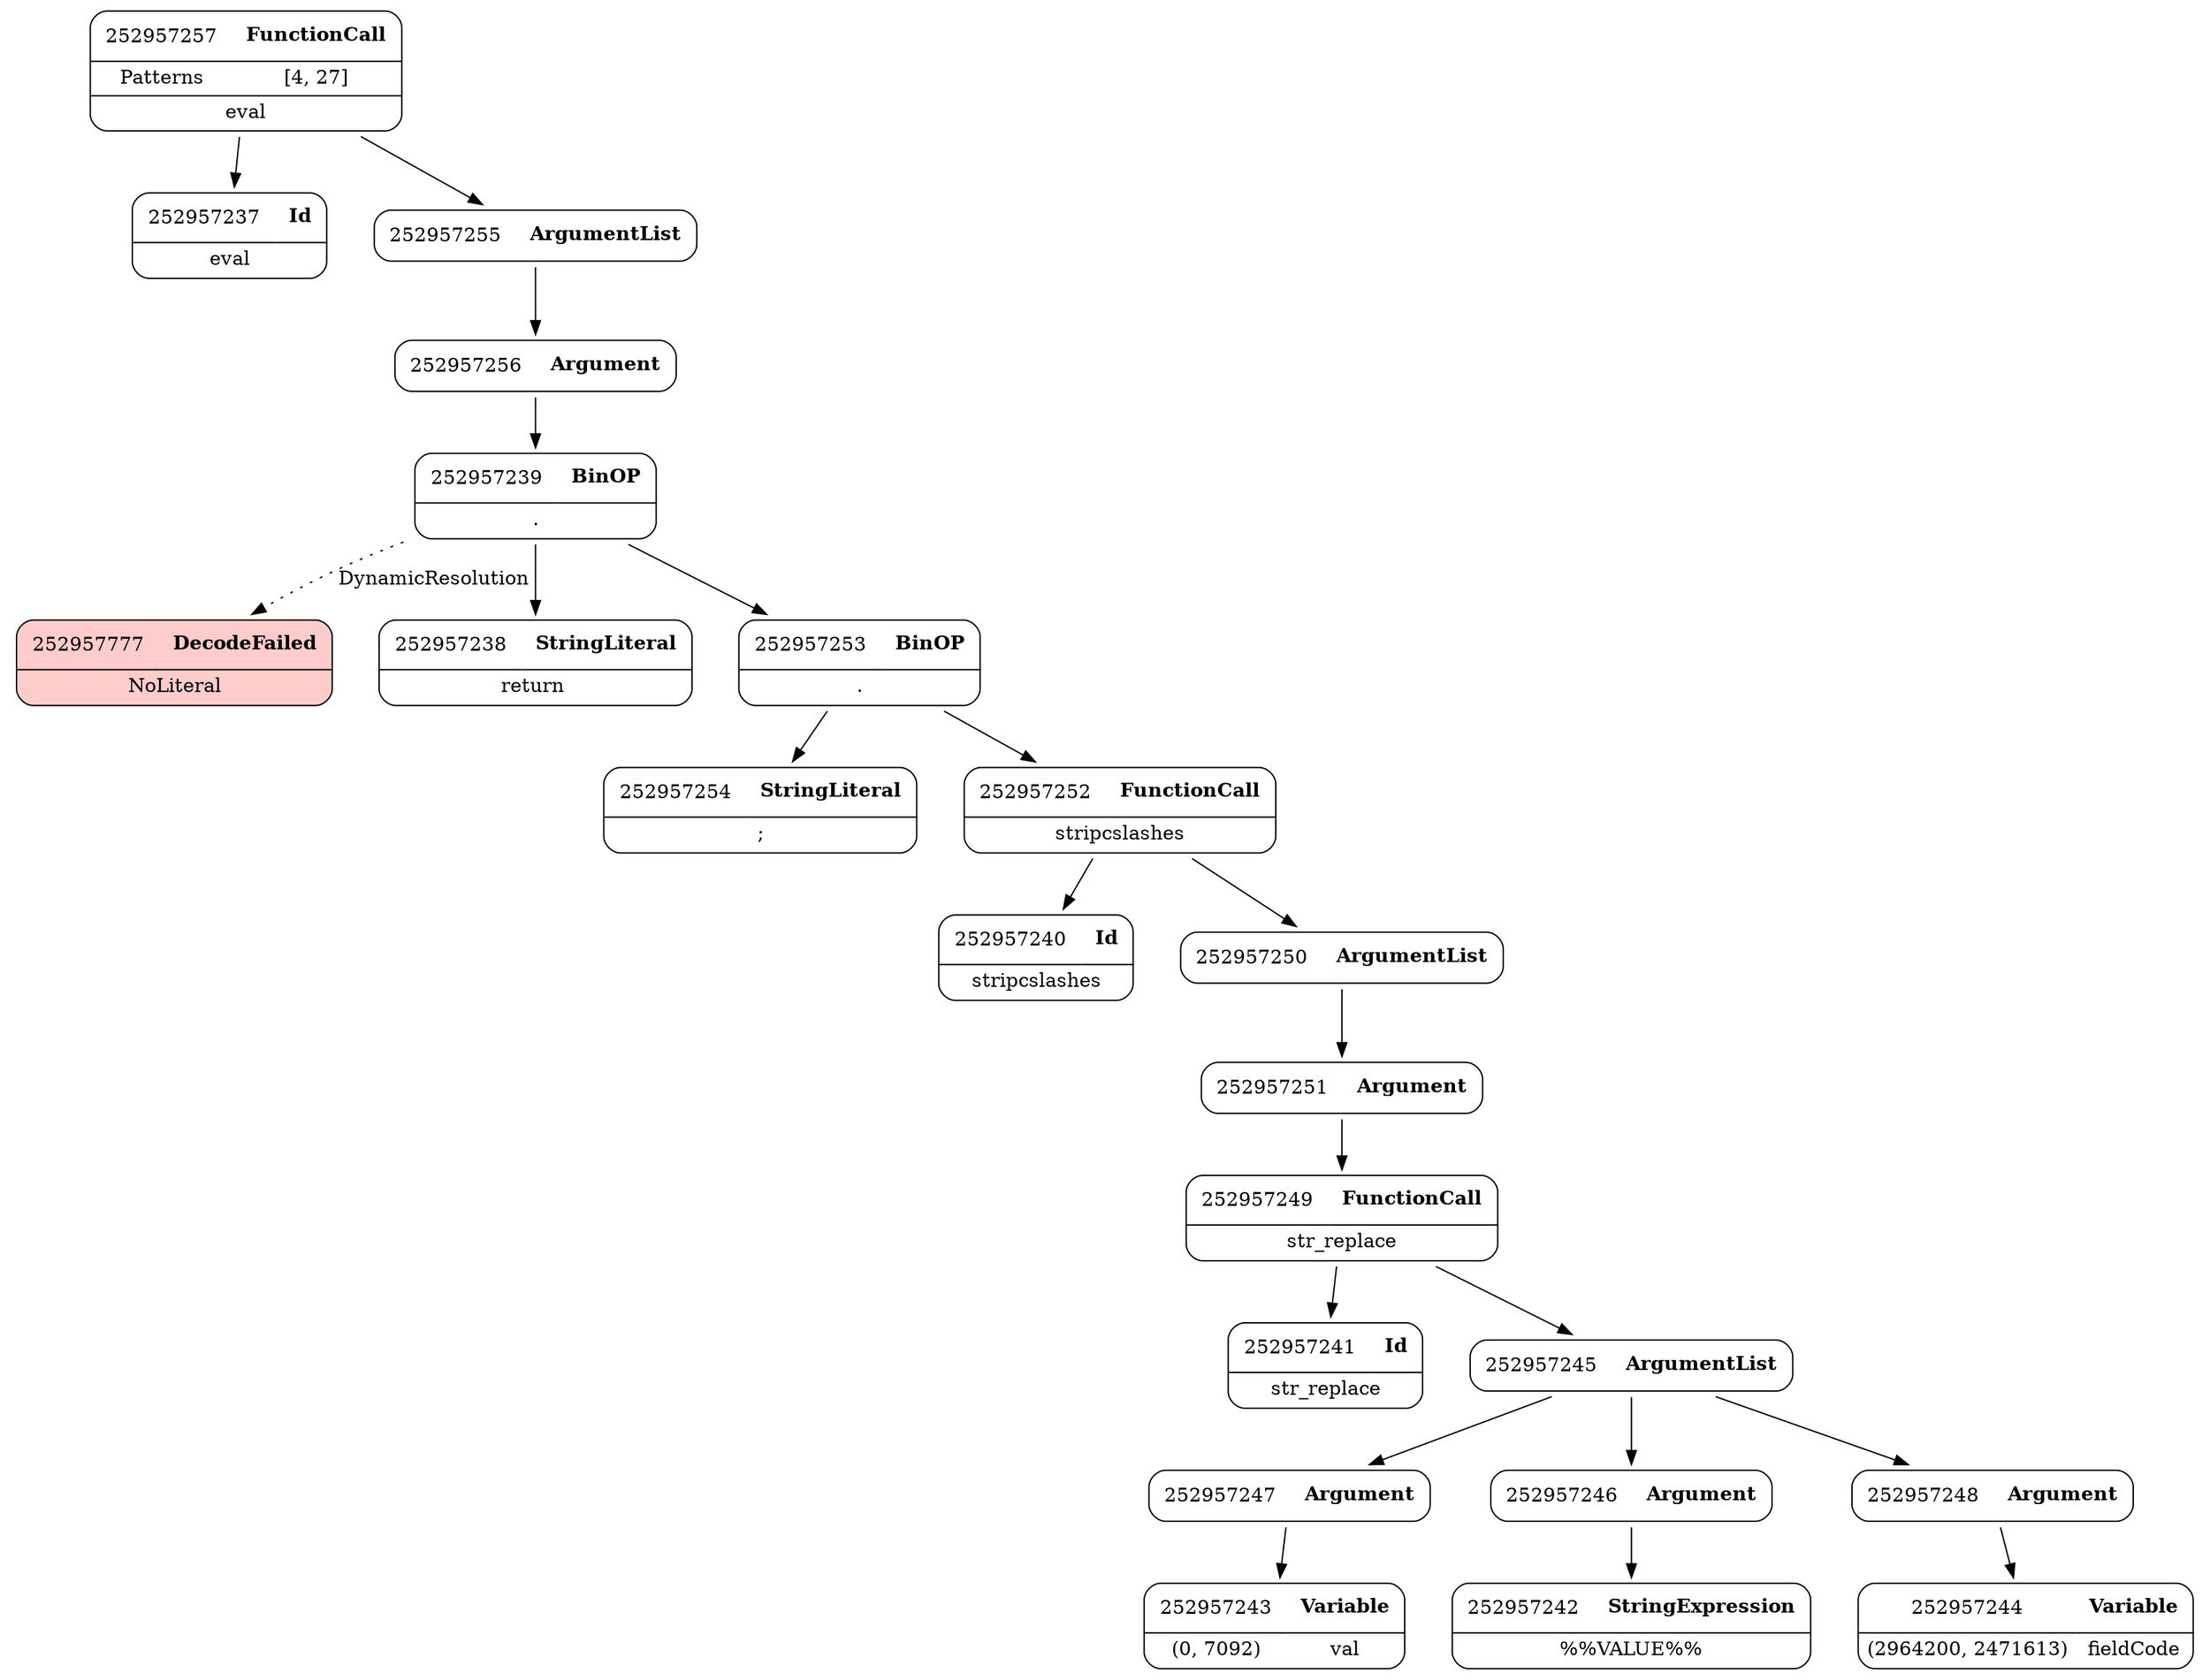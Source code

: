 digraph ast {
node [shape=none];
252957777 [label=<<TABLE border='1' cellspacing='0' cellpadding='10' style='rounded' bgcolor='#FFCCCC' ><TR><TD border='0'>252957777</TD><TD border='0'><B>DecodeFailed</B></TD></TR><HR/><TR><TD border='0' cellpadding='5' colspan='2'>NoLiteral</TD></TR></TABLE>>];
252957239 [label=<<TABLE border='1' cellspacing='0' cellpadding='10' style='rounded' ><TR><TD border='0'>252957239</TD><TD border='0'><B>BinOP</B></TD></TR><HR/><TR><TD border='0' cellpadding='5' colspan='2'>.</TD></TR></TABLE>>];
252957239 -> 252957238 [weight=2];
252957239 -> 252957253 [weight=2];
252957239 -> 252957777 [style=dotted,label=DynamicResolution];
252957238 [label=<<TABLE border='1' cellspacing='0' cellpadding='10' style='rounded' ><TR><TD border='0'>252957238</TD><TD border='0'><B>StringLiteral</B></TD></TR><HR/><TR><TD border='0' cellpadding='5' colspan='2'>return </TD></TR></TABLE>>];
252957237 [label=<<TABLE border='1' cellspacing='0' cellpadding='10' style='rounded' ><TR><TD border='0'>252957237</TD><TD border='0'><B>Id</B></TD></TR><HR/><TR><TD border='0' cellpadding='5' colspan='2'>eval</TD></TR></TABLE>>];
252957243 [label=<<TABLE border='1' cellspacing='0' cellpadding='10' style='rounded' ><TR><TD border='0'>252957243</TD><TD border='0'><B>Variable</B></TD></TR><HR/><TR><TD border='0' cellpadding='5'>(0, 7092)</TD><TD border='0' cellpadding='5'>val</TD></TR></TABLE>>];
252957242 [label=<<TABLE border='1' cellspacing='0' cellpadding='10' style='rounded' ><TR><TD border='0'>252957242</TD><TD border='0'><B>StringExpression</B></TD></TR><HR/><TR><TD border='0' cellpadding='5' colspan='2'>%%VALUE%%</TD></TR></TABLE>>];
252957241 [label=<<TABLE border='1' cellspacing='0' cellpadding='10' style='rounded' ><TR><TD border='0'>252957241</TD><TD border='0'><B>Id</B></TD></TR><HR/><TR><TD border='0' cellpadding='5' colspan='2'>str_replace</TD></TR></TABLE>>];
252957240 [label=<<TABLE border='1' cellspacing='0' cellpadding='10' style='rounded' ><TR><TD border='0'>252957240</TD><TD border='0'><B>Id</B></TD></TR><HR/><TR><TD border='0' cellpadding='5' colspan='2'>stripcslashes</TD></TR></TABLE>>];
252957247 [label=<<TABLE border='1' cellspacing='0' cellpadding='10' style='rounded' ><TR><TD border='0'>252957247</TD><TD border='0'><B>Argument</B></TD></TR></TABLE>>];
252957247 -> 252957243 [weight=2];
252957246 [label=<<TABLE border='1' cellspacing='0' cellpadding='10' style='rounded' ><TR><TD border='0'>252957246</TD><TD border='0'><B>Argument</B></TD></TR></TABLE>>];
252957246 -> 252957242 [weight=2];
252957245 [label=<<TABLE border='1' cellspacing='0' cellpadding='10' style='rounded' ><TR><TD border='0'>252957245</TD><TD border='0'><B>ArgumentList</B></TD></TR></TABLE>>];
252957245 -> 252957246 [weight=2];
252957245 -> 252957247 [weight=2];
252957245 -> 252957248 [weight=2];
252957244 [label=<<TABLE border='1' cellspacing='0' cellpadding='10' style='rounded' ><TR><TD border='0'>252957244</TD><TD border='0'><B>Variable</B></TD></TR><HR/><TR><TD border='0' cellpadding='5'>(2964200, 2471613)</TD><TD border='0' cellpadding='5'>fieldCode</TD></TR></TABLE>>];
252957251 [label=<<TABLE border='1' cellspacing='0' cellpadding='10' style='rounded' ><TR><TD border='0'>252957251</TD><TD border='0'><B>Argument</B></TD></TR></TABLE>>];
252957251 -> 252957249 [weight=2];
252957250 [label=<<TABLE border='1' cellspacing='0' cellpadding='10' style='rounded' ><TR><TD border='0'>252957250</TD><TD border='0'><B>ArgumentList</B></TD></TR></TABLE>>];
252957250 -> 252957251 [weight=2];
252957249 [label=<<TABLE border='1' cellspacing='0' cellpadding='10' style='rounded' ><TR><TD border='0'>252957249</TD><TD border='0'><B>FunctionCall</B></TD></TR><HR/><TR><TD border='0' cellpadding='5' colspan='2'>str_replace</TD></TR></TABLE>>];
252957249 -> 252957241 [weight=2];
252957249 -> 252957245 [weight=2];
252957248 [label=<<TABLE border='1' cellspacing='0' cellpadding='10' style='rounded' ><TR><TD border='0'>252957248</TD><TD border='0'><B>Argument</B></TD></TR></TABLE>>];
252957248 -> 252957244 [weight=2];
252957255 [label=<<TABLE border='1' cellspacing='0' cellpadding='10' style='rounded' ><TR><TD border='0'>252957255</TD><TD border='0'><B>ArgumentList</B></TD></TR></TABLE>>];
252957255 -> 252957256 [weight=2];
252957254 [label=<<TABLE border='1' cellspacing='0' cellpadding='10' style='rounded' ><TR><TD border='0'>252957254</TD><TD border='0'><B>StringLiteral</B></TD></TR><HR/><TR><TD border='0' cellpadding='5' colspan='2'>;</TD></TR></TABLE>>];
252957253 [label=<<TABLE border='1' cellspacing='0' cellpadding='10' style='rounded' ><TR><TD border='0'>252957253</TD><TD border='0'><B>BinOP</B></TD></TR><HR/><TR><TD border='0' cellpadding='5' colspan='2'>.</TD></TR></TABLE>>];
252957253 -> 252957252 [weight=2];
252957253 -> 252957254 [weight=2];
252957252 [label=<<TABLE border='1' cellspacing='0' cellpadding='10' style='rounded' ><TR><TD border='0'>252957252</TD><TD border='0'><B>FunctionCall</B></TD></TR><HR/><TR><TD border='0' cellpadding='5' colspan='2'>stripcslashes</TD></TR></TABLE>>];
252957252 -> 252957240 [weight=2];
252957252 -> 252957250 [weight=2];
252957257 [label=<<TABLE border='1' cellspacing='0' cellpadding='10' style='rounded' ><TR><TD border='0'>252957257</TD><TD border='0'><B>FunctionCall</B></TD></TR><HR/><TR><TD border='0' cellpadding='5'>Patterns</TD><TD border='0' cellpadding='5'>[4, 27]</TD></TR><HR/><TR><TD border='0' cellpadding='5' colspan='2'>eval</TD></TR></TABLE>>];
252957257 -> 252957237 [weight=2];
252957257 -> 252957255 [weight=2];
252957256 [label=<<TABLE border='1' cellspacing='0' cellpadding='10' style='rounded' ><TR><TD border='0'>252957256</TD><TD border='0'><B>Argument</B></TD></TR></TABLE>>];
252957256 -> 252957239 [weight=2];
}
